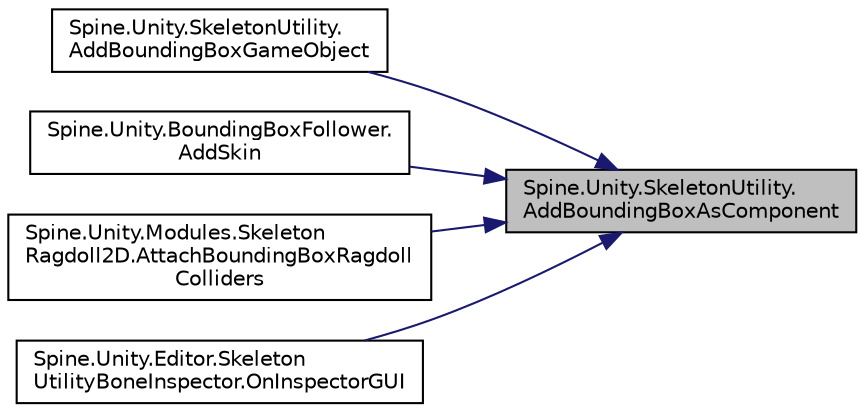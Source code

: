 digraph "Spine.Unity.SkeletonUtility.AddBoundingBoxAsComponent"
{
 // LATEX_PDF_SIZE
  edge [fontname="Helvetica",fontsize="10",labelfontname="Helvetica",labelfontsize="10"];
  node [fontname="Helvetica",fontsize="10",shape=record];
  rankdir="RL";
  Node1 [label="Spine.Unity.SkeletonUtility.\lAddBoundingBoxAsComponent",height=0.2,width=0.4,color="black", fillcolor="grey75", style="filled", fontcolor="black",tooltip=" "];
  Node1 -> Node2 [dir="back",color="midnightblue",fontsize="10",style="solid"];
  Node2 [label="Spine.Unity.SkeletonUtility.\lAddBoundingBoxGameObject",height=0.2,width=0.4,color="black", fillcolor="white", style="filled",URL="$class_spine_1_1_unity_1_1_skeleton_utility.html#a5c94711b857858bdbf94d4274a5a2b9c",tooltip=" "];
  Node1 -> Node3 [dir="back",color="midnightblue",fontsize="10",style="solid"];
  Node3 [label="Spine.Unity.BoundingBoxFollower.\lAddSkin",height=0.2,width=0.4,color="black", fillcolor="white", style="filled",URL="$class_spine_1_1_unity_1_1_bounding_box_follower.html#accd0c907e05c9dc30dc83e34f4de3283",tooltip=" "];
  Node1 -> Node4 [dir="back",color="midnightblue",fontsize="10",style="solid"];
  Node4 [label="Spine.Unity.Modules.Skeleton\lRagdoll2D.AttachBoundingBoxRagdoll\lColliders",height=0.2,width=0.4,color="black", fillcolor="white", style="filled",URL="$class_spine_1_1_unity_1_1_modules_1_1_skeleton_ragdoll2_d.html#a623edb8f3c4c3a78092c97613d1d2c14",tooltip=" "];
  Node1 -> Node5 [dir="back",color="midnightblue",fontsize="10",style="solid"];
  Node5 [label="Spine.Unity.Editor.Skeleton\lUtilityBoneInspector.OnInspectorGUI",height=0.2,width=0.4,color="black", fillcolor="white", style="filled",URL="$class_spine_1_1_unity_1_1_editor_1_1_skeleton_utility_bone_inspector.html#a19b126b947d171f662d3a49b0ef67ecd",tooltip=" "];
}
